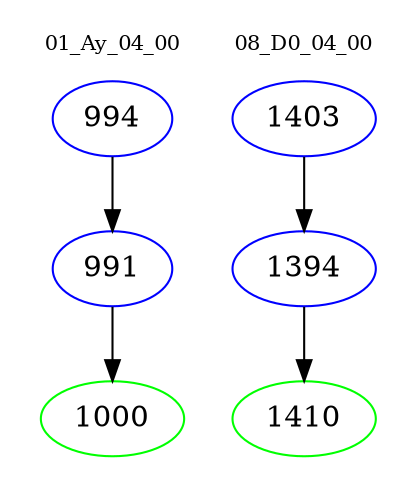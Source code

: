 digraph{
subgraph cluster_0 {
color = white
label = "01_Ay_04_00";
fontsize=10;
T0_994 [label="994", color="blue"]
T0_994 -> T0_991 [color="black"]
T0_991 [label="991", color="blue"]
T0_991 -> T0_1000 [color="black"]
T0_1000 [label="1000", color="green"]
}
subgraph cluster_1 {
color = white
label = "08_D0_04_00";
fontsize=10;
T1_1403 [label="1403", color="blue"]
T1_1403 -> T1_1394 [color="black"]
T1_1394 [label="1394", color="blue"]
T1_1394 -> T1_1410 [color="black"]
T1_1410 [label="1410", color="green"]
}
}
